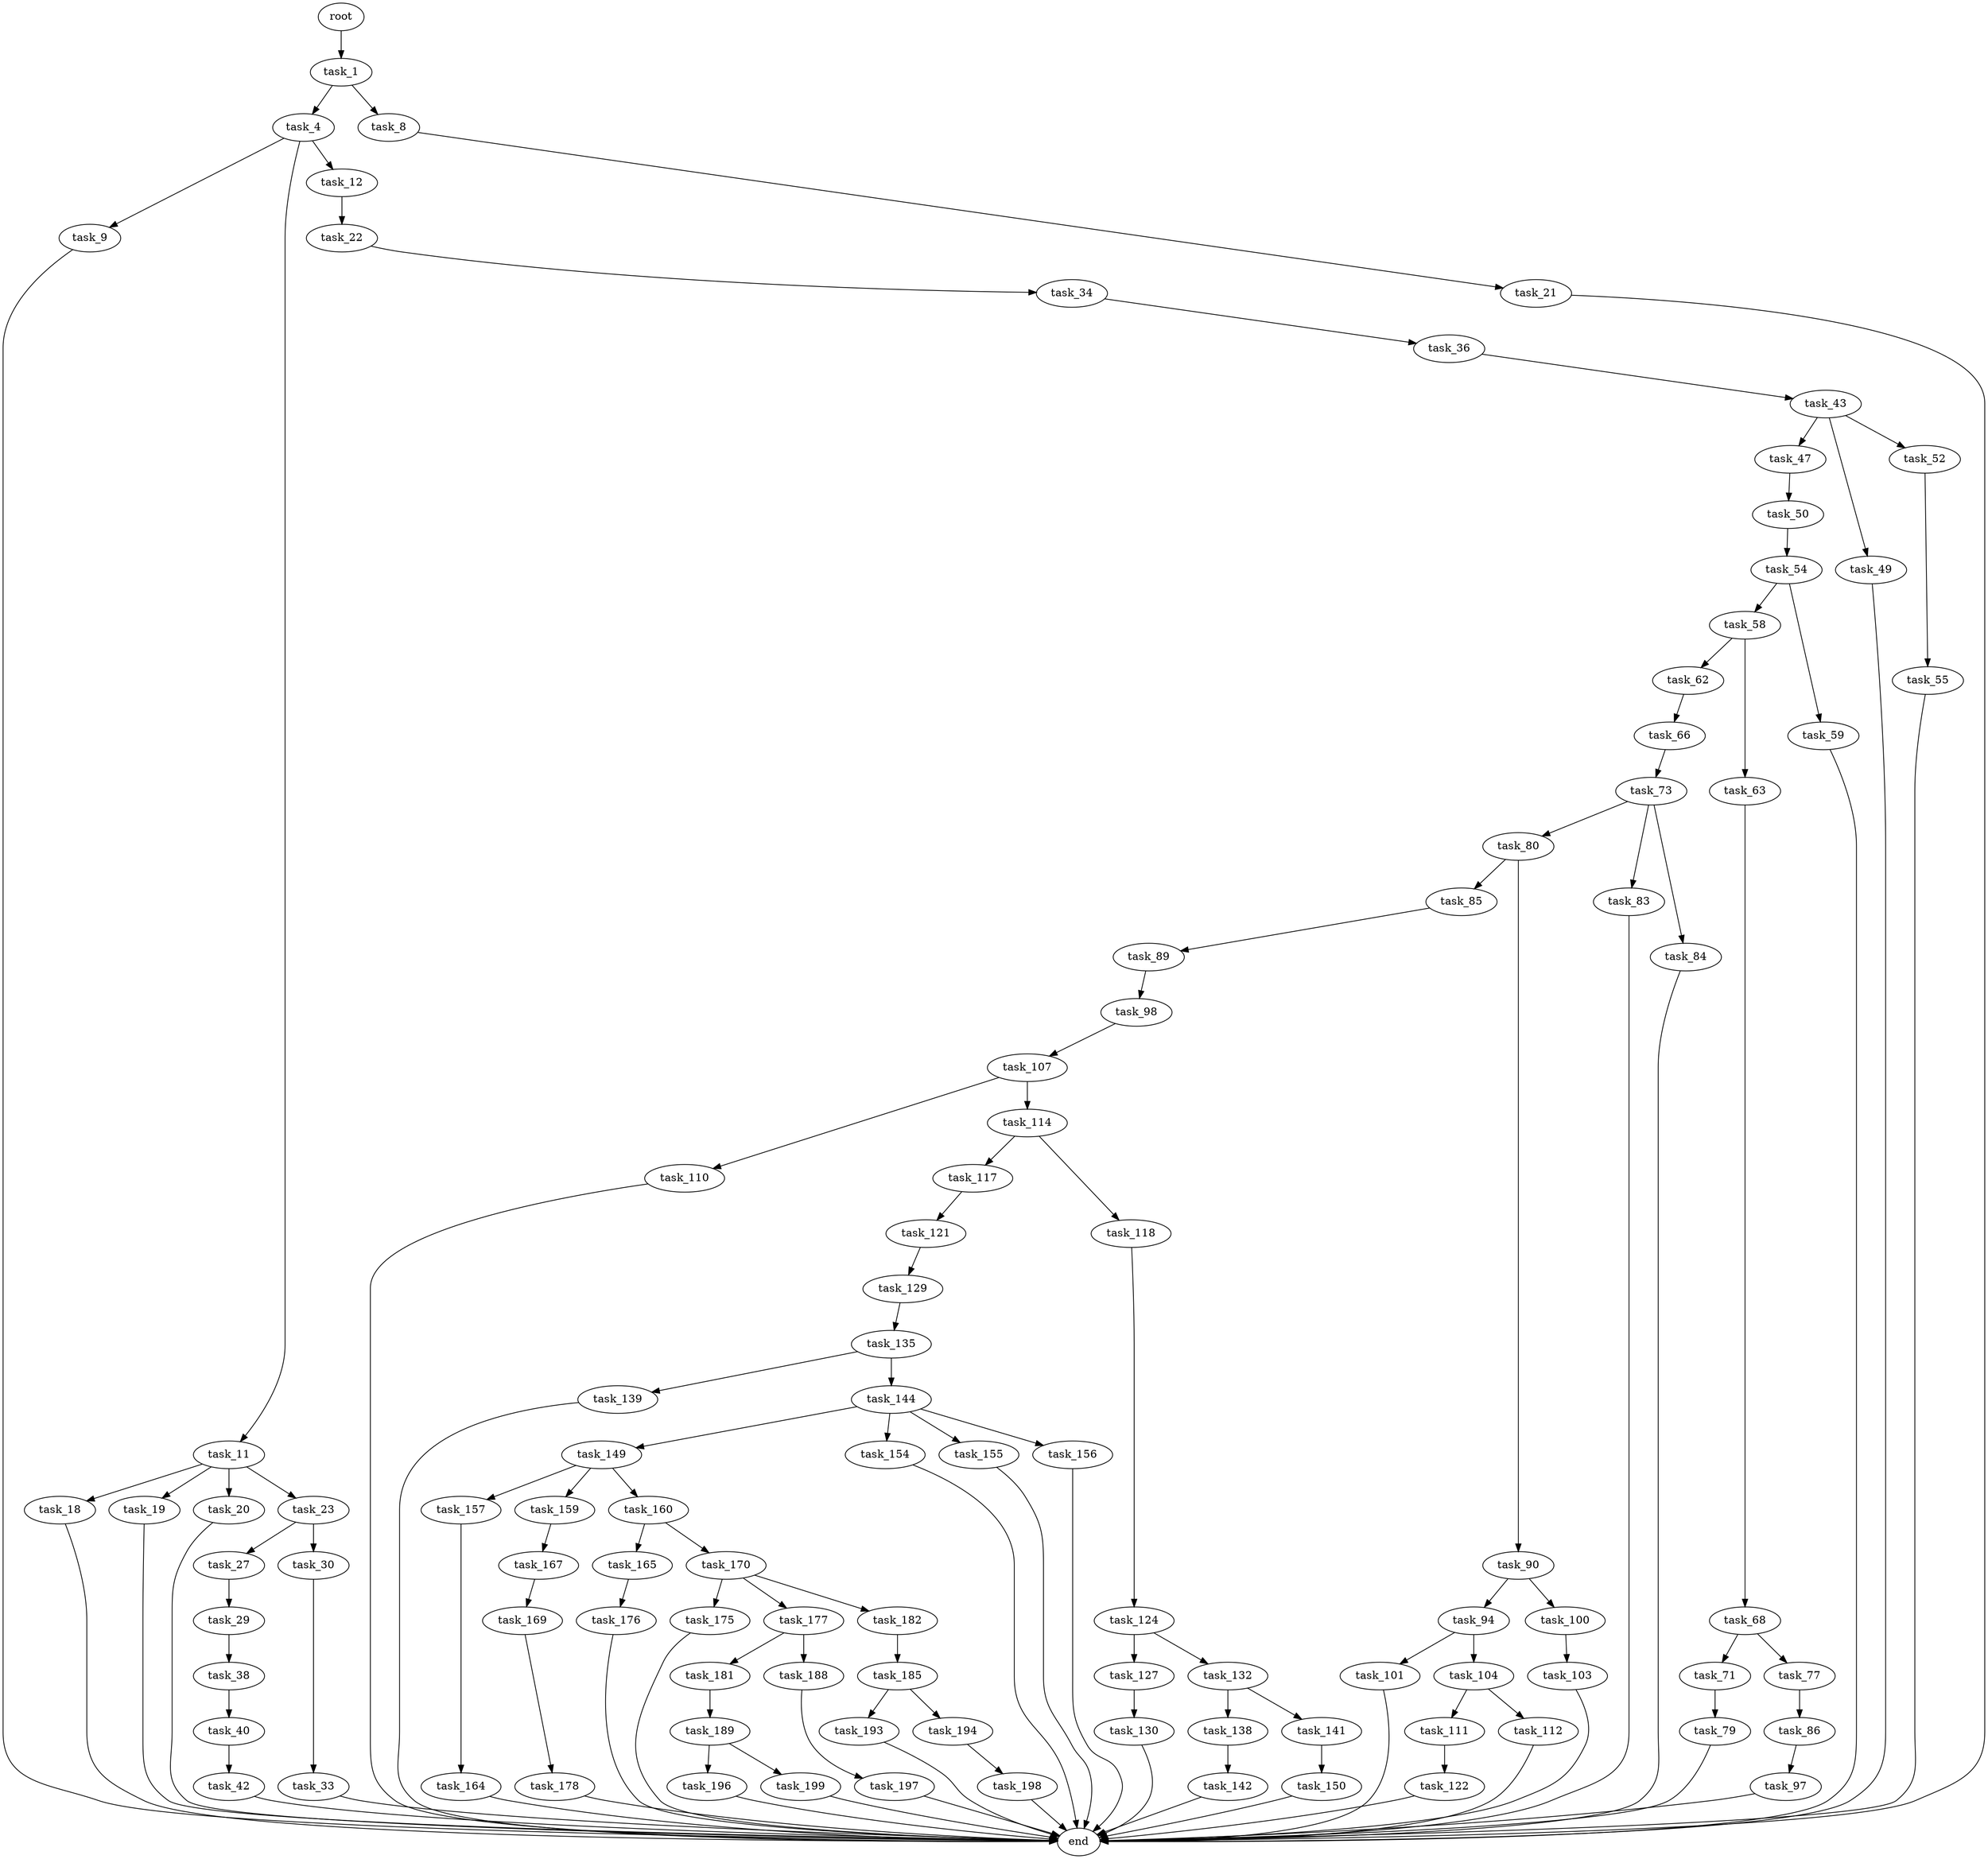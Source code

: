 digraph G {
  root [size="0.000000"];
  task_1 [size="549755813888.000000"];
  task_4 [size="782757789696.000000"];
  task_8 [size="39795664380.000000"];
  task_9 [size="68719476736.000000"];
  task_11 [size="25687114562.000000"];
  task_12 [size="231928233984.000000"];
  task_21 [size="78625735687.000000"];
  end [size="0.000000"];
  task_18 [size="5820413289.000000"];
  task_19 [size="171757659565.000000"];
  task_20 [size="371549464208.000000"];
  task_23 [size="18755990003.000000"];
  task_22 [size="272383735000.000000"];
  task_34 [size="243214550763.000000"];
  task_27 [size="368293445632.000000"];
  task_30 [size="1011362290201.000000"];
  task_29 [size="155540533185.000000"];
  task_38 [size="231928233984.000000"];
  task_33 [size="1030312222.000000"];
  task_36 [size="95637334147.000000"];
  task_43 [size="368293445632.000000"];
  task_40 [size="5349539903.000000"];
  task_42 [size="68719476736.000000"];
  task_47 [size="42283155776.000000"];
  task_49 [size="8166030738.000000"];
  task_52 [size="3810948146.000000"];
  task_50 [size="456996154406.000000"];
  task_54 [size="36919866915.000000"];
  task_55 [size="68719476736.000000"];
  task_58 [size="8589934592.000000"];
  task_59 [size="13060005881.000000"];
  task_62 [size="580643382719.000000"];
  task_63 [size="6175040557.000000"];
  task_66 [size="603808531856.000000"];
  task_68 [size="1073741824000.000000"];
  task_73 [size="417732435686.000000"];
  task_71 [size="7592727664.000000"];
  task_77 [size="28991029248.000000"];
  task_79 [size="12685312184.000000"];
  task_80 [size="17268090680.000000"];
  task_83 [size="415014265666.000000"];
  task_84 [size="24341234450.000000"];
  task_86 [size="1073741824000.000000"];
  task_85 [size="242280467404.000000"];
  task_90 [size="6301649634.000000"];
  task_89 [size="567957673536.000000"];
  task_97 [size="231928233984.000000"];
  task_98 [size="8589934592.000000"];
  task_94 [size="9194409829.000000"];
  task_100 [size="337800641.000000"];
  task_101 [size="651535157961.000000"];
  task_104 [size="139279698288.000000"];
  task_107 [size="95660973852.000000"];
  task_103 [size="8295175064.000000"];
  task_111 [size="8589934592.000000"];
  task_112 [size="231928233984.000000"];
  task_110 [size="34264511561.000000"];
  task_114 [size="442210761221.000000"];
  task_122 [size="368293445632.000000"];
  task_117 [size="1342352494.000000"];
  task_118 [size="90064395312.000000"];
  task_121 [size="799836667552.000000"];
  task_124 [size="24170453219.000000"];
  task_129 [size="932882270223.000000"];
  task_127 [size="231928233984.000000"];
  task_132 [size="1073741824000.000000"];
  task_130 [size="32467429138.000000"];
  task_135 [size="29093395298.000000"];
  task_138 [size="28991029248.000000"];
  task_141 [size="8589934592.000000"];
  task_139 [size="7189719177.000000"];
  task_144 [size="174467451808.000000"];
  task_142 [size="821923401.000000"];
  task_150 [size="2623936676.000000"];
  task_149 [size="37198627075.000000"];
  task_154 [size="68719476736.000000"];
  task_155 [size="134217728000.000000"];
  task_156 [size="19619135260.000000"];
  task_157 [size="6606569838.000000"];
  task_159 [size="3057171582.000000"];
  task_160 [size="782757789696.000000"];
  task_164 [size="368293445632.000000"];
  task_167 [size="5005746912.000000"];
  task_165 [size="11219819999.000000"];
  task_170 [size="8364828430.000000"];
  task_176 [size="29944482866.000000"];
  task_169 [size="28991029248.000000"];
  task_178 [size="28427504998.000000"];
  task_175 [size="1711352401.000000"];
  task_177 [size="7490995555.000000"];
  task_182 [size="48258864747.000000"];
  task_181 [size="238695480616.000000"];
  task_188 [size="134217728000.000000"];
  task_189 [size="456146368354.000000"];
  task_185 [size="10779154312.000000"];
  task_193 [size="68719476736.000000"];
  task_194 [size="16918978004.000000"];
  task_197 [size="782757789696.000000"];
  task_196 [size="26870547844.000000"];
  task_199 [size="22720224259.000000"];
  task_198 [size="28991029248.000000"];

  root -> task_1 [size="1.000000"];
  task_1 -> task_4 [size="536870912.000000"];
  task_1 -> task_8 [size="536870912.000000"];
  task_4 -> task_9 [size="679477248.000000"];
  task_4 -> task_11 [size="679477248.000000"];
  task_4 -> task_12 [size="679477248.000000"];
  task_8 -> task_21 [size="134217728.000000"];
  task_9 -> end [size="1.000000"];
  task_11 -> task_18 [size="536870912.000000"];
  task_11 -> task_19 [size="536870912.000000"];
  task_11 -> task_20 [size="536870912.000000"];
  task_11 -> task_23 [size="536870912.000000"];
  task_12 -> task_22 [size="301989888.000000"];
  task_21 -> end [size="1.000000"];
  task_18 -> end [size="1.000000"];
  task_19 -> end [size="1.000000"];
  task_20 -> end [size="1.000000"];
  task_23 -> task_27 [size="301989888.000000"];
  task_23 -> task_30 [size="301989888.000000"];
  task_22 -> task_34 [size="536870912.000000"];
  task_34 -> task_36 [size="209715200.000000"];
  task_27 -> task_29 [size="411041792.000000"];
  task_30 -> task_33 [size="679477248.000000"];
  task_29 -> task_38 [size="301989888.000000"];
  task_38 -> task_40 [size="301989888.000000"];
  task_33 -> end [size="1.000000"];
  task_36 -> task_43 [size="209715200.000000"];
  task_43 -> task_47 [size="411041792.000000"];
  task_43 -> task_49 [size="411041792.000000"];
  task_43 -> task_52 [size="411041792.000000"];
  task_40 -> task_42 [size="134217728.000000"];
  task_42 -> end [size="1.000000"];
  task_47 -> task_50 [size="679477248.000000"];
  task_49 -> end [size="1.000000"];
  task_52 -> task_55 [size="301989888.000000"];
  task_50 -> task_54 [size="838860800.000000"];
  task_54 -> task_58 [size="75497472.000000"];
  task_54 -> task_59 [size="75497472.000000"];
  task_55 -> end [size="1.000000"];
  task_58 -> task_62 [size="33554432.000000"];
  task_58 -> task_63 [size="33554432.000000"];
  task_59 -> end [size="1.000000"];
  task_62 -> task_66 [size="679477248.000000"];
  task_63 -> task_68 [size="209715200.000000"];
  task_66 -> task_73 [size="411041792.000000"];
  task_68 -> task_71 [size="838860800.000000"];
  task_68 -> task_77 [size="838860800.000000"];
  task_73 -> task_80 [size="679477248.000000"];
  task_73 -> task_83 [size="679477248.000000"];
  task_73 -> task_84 [size="679477248.000000"];
  task_71 -> task_79 [size="536870912.000000"];
  task_77 -> task_86 [size="75497472.000000"];
  task_79 -> end [size="1.000000"];
  task_80 -> task_85 [size="411041792.000000"];
  task_80 -> task_90 [size="411041792.000000"];
  task_83 -> end [size="1.000000"];
  task_84 -> end [size="1.000000"];
  task_86 -> task_97 [size="838860800.000000"];
  task_85 -> task_89 [size="411041792.000000"];
  task_90 -> task_94 [size="301989888.000000"];
  task_90 -> task_100 [size="301989888.000000"];
  task_89 -> task_98 [size="838860800.000000"];
  task_97 -> end [size="1.000000"];
  task_98 -> task_107 [size="33554432.000000"];
  task_94 -> task_101 [size="301989888.000000"];
  task_94 -> task_104 [size="301989888.000000"];
  task_100 -> task_103 [size="33554432.000000"];
  task_101 -> end [size="1.000000"];
  task_104 -> task_111 [size="134217728.000000"];
  task_104 -> task_112 [size="134217728.000000"];
  task_107 -> task_110 [size="134217728.000000"];
  task_107 -> task_114 [size="134217728.000000"];
  task_103 -> end [size="1.000000"];
  task_111 -> task_122 [size="33554432.000000"];
  task_112 -> end [size="1.000000"];
  task_110 -> end [size="1.000000"];
  task_114 -> task_117 [size="838860800.000000"];
  task_114 -> task_118 [size="838860800.000000"];
  task_122 -> end [size="1.000000"];
  task_117 -> task_121 [size="75497472.000000"];
  task_118 -> task_124 [size="134217728.000000"];
  task_121 -> task_129 [size="536870912.000000"];
  task_124 -> task_127 [size="838860800.000000"];
  task_124 -> task_132 [size="838860800.000000"];
  task_129 -> task_135 [size="838860800.000000"];
  task_127 -> task_130 [size="301989888.000000"];
  task_132 -> task_138 [size="838860800.000000"];
  task_132 -> task_141 [size="838860800.000000"];
  task_130 -> end [size="1.000000"];
  task_135 -> task_139 [size="33554432.000000"];
  task_135 -> task_144 [size="33554432.000000"];
  task_138 -> task_142 [size="75497472.000000"];
  task_141 -> task_150 [size="33554432.000000"];
  task_139 -> end [size="1.000000"];
  task_144 -> task_149 [size="536870912.000000"];
  task_144 -> task_154 [size="536870912.000000"];
  task_144 -> task_155 [size="536870912.000000"];
  task_144 -> task_156 [size="536870912.000000"];
  task_142 -> end [size="1.000000"];
  task_150 -> end [size="1.000000"];
  task_149 -> task_157 [size="838860800.000000"];
  task_149 -> task_159 [size="838860800.000000"];
  task_149 -> task_160 [size="838860800.000000"];
  task_154 -> end [size="1.000000"];
  task_155 -> end [size="1.000000"];
  task_156 -> end [size="1.000000"];
  task_157 -> task_164 [size="134217728.000000"];
  task_159 -> task_167 [size="75497472.000000"];
  task_160 -> task_165 [size="679477248.000000"];
  task_160 -> task_170 [size="679477248.000000"];
  task_164 -> end [size="1.000000"];
  task_167 -> task_169 [size="411041792.000000"];
  task_165 -> task_176 [size="411041792.000000"];
  task_170 -> task_175 [size="209715200.000000"];
  task_170 -> task_177 [size="209715200.000000"];
  task_170 -> task_182 [size="209715200.000000"];
  task_176 -> end [size="1.000000"];
  task_169 -> task_178 [size="75497472.000000"];
  task_178 -> end [size="1.000000"];
  task_175 -> end [size="1.000000"];
  task_177 -> task_181 [size="134217728.000000"];
  task_177 -> task_188 [size="134217728.000000"];
  task_182 -> task_185 [size="838860800.000000"];
  task_181 -> task_189 [size="838860800.000000"];
  task_188 -> task_197 [size="209715200.000000"];
  task_189 -> task_196 [size="301989888.000000"];
  task_189 -> task_199 [size="301989888.000000"];
  task_185 -> task_193 [size="679477248.000000"];
  task_185 -> task_194 [size="679477248.000000"];
  task_193 -> end [size="1.000000"];
  task_194 -> task_198 [size="33554432.000000"];
  task_197 -> end [size="1.000000"];
  task_196 -> end [size="1.000000"];
  task_199 -> end [size="1.000000"];
  task_198 -> end [size="1.000000"];
}

